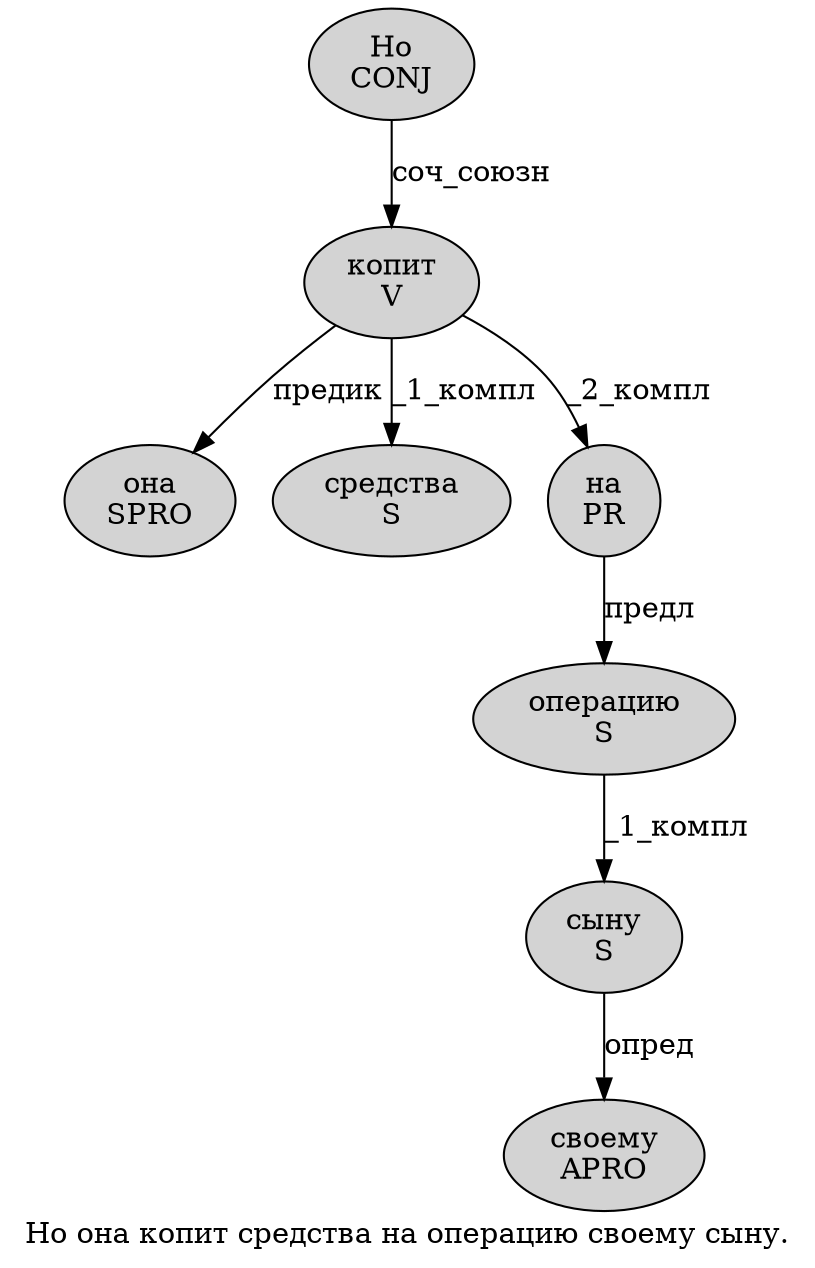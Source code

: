 digraph SENTENCE_1495 {
	graph [label="Но она копит средства на операцию своему сыну."]
	node [style=filled]
		0 [label="Но
CONJ" color="" fillcolor=lightgray penwidth=1 shape=ellipse]
		1 [label="она
SPRO" color="" fillcolor=lightgray penwidth=1 shape=ellipse]
		2 [label="копит
V" color="" fillcolor=lightgray penwidth=1 shape=ellipse]
		3 [label="средства
S" color="" fillcolor=lightgray penwidth=1 shape=ellipse]
		4 [label="на
PR" color="" fillcolor=lightgray penwidth=1 shape=ellipse]
		5 [label="операцию
S" color="" fillcolor=lightgray penwidth=1 shape=ellipse]
		6 [label="своему
APRO" color="" fillcolor=lightgray penwidth=1 shape=ellipse]
		7 [label="сыну
S" color="" fillcolor=lightgray penwidth=1 shape=ellipse]
			7 -> 6 [label="опред"]
			5 -> 7 [label="_1_компл"]
			2 -> 1 [label="предик"]
			2 -> 3 [label="_1_компл"]
			2 -> 4 [label="_2_компл"]
			0 -> 2 [label="соч_союзн"]
			4 -> 5 [label="предл"]
}